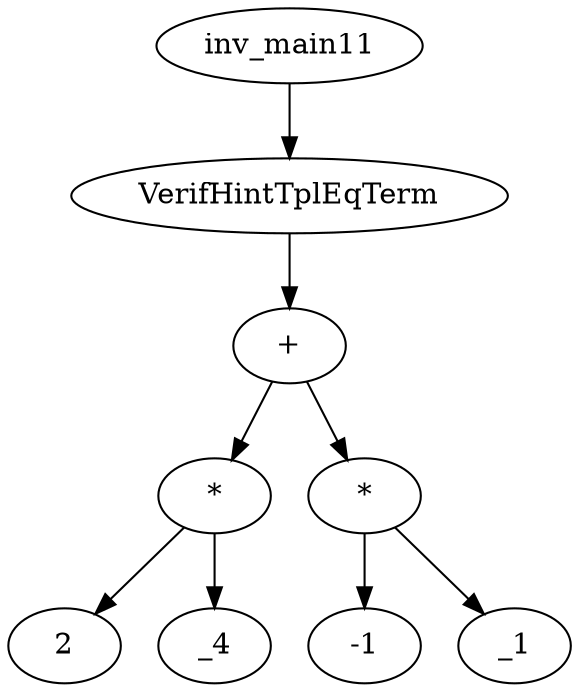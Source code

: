 digraph dag {
0 [label="inv_main11"];
1 [label="VerifHintTplEqTerm"];
2 [label="+"];
3 [label="*"];
4 [label="2"];
5 [label="_4"];
6 [label="*"];
7 [label="-1"];
8 [label="_1"];
0->1
1->2
2->3
2 -> 6
3->5
3 -> 4
6->8
6 -> 7
}
